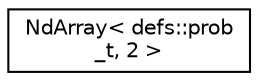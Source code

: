 digraph "Graphical Class Hierarchy"
{
  edge [fontname="Helvetica",fontsize="10",labelfontname="Helvetica",labelfontsize="10"];
  node [fontname="Helvetica",fontsize="10",shape=record];
  rankdir="LR";
  Node1 [label="NdArray\< defs::prob\l_t, 2 \>",height=0.2,width=0.4,color="black", fillcolor="white", style="filled",URL="$classNdArray.html"];
}
